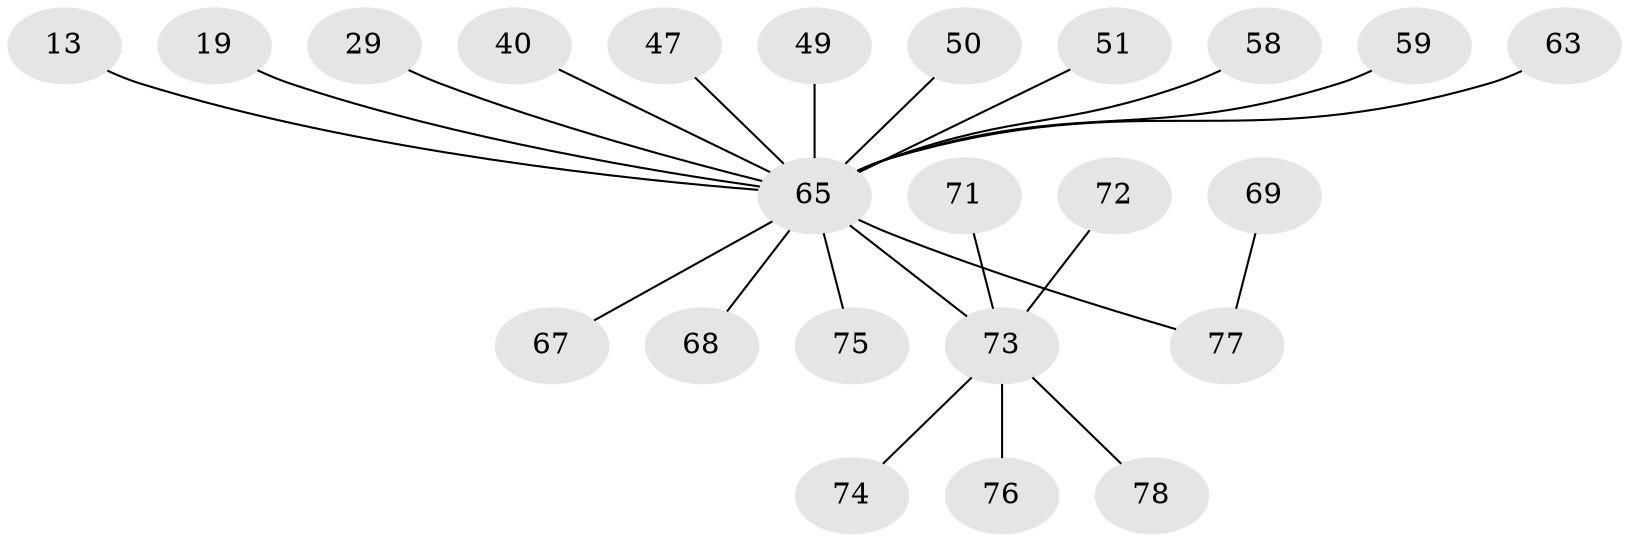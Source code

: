 // original degree distribution, {6: 0.02564102564102564, 4: 0.05128205128205128, 1: 0.47435897435897434, 5: 0.038461538461538464, 2: 0.2564102564102564, 3: 0.15384615384615385}
// Generated by graph-tools (version 1.1) at 2025/44/03/04/25 21:44:31]
// undirected, 23 vertices, 22 edges
graph export_dot {
graph [start="1"]
  node [color=gray90,style=filled];
  13;
  19;
  29;
  40;
  47;
  49 [super="+45"];
  50 [super="+23"];
  51;
  58 [super="+31+44"];
  59 [super="+39"];
  63;
  65 [super="+12+11+3+18+5+15+6"];
  67;
  68 [super="+16"];
  69;
  71;
  72;
  73 [super="+42+35+55+66+54+57+70"];
  74;
  75;
  76;
  77 [super="+61+62"];
  78;
  13 -- 65;
  19 -- 65;
  29 -- 65;
  40 -- 65;
  47 -- 65;
  49 -- 65 [weight=2];
  50 -- 65;
  51 -- 65;
  58 -- 65;
  59 -- 65;
  63 -- 65;
  65 -- 75;
  65 -- 67;
  65 -- 68;
  65 -- 73;
  65 -- 77;
  69 -- 77;
  71 -- 73;
  72 -- 73;
  73 -- 76;
  73 -- 78;
  73 -- 74;
}

